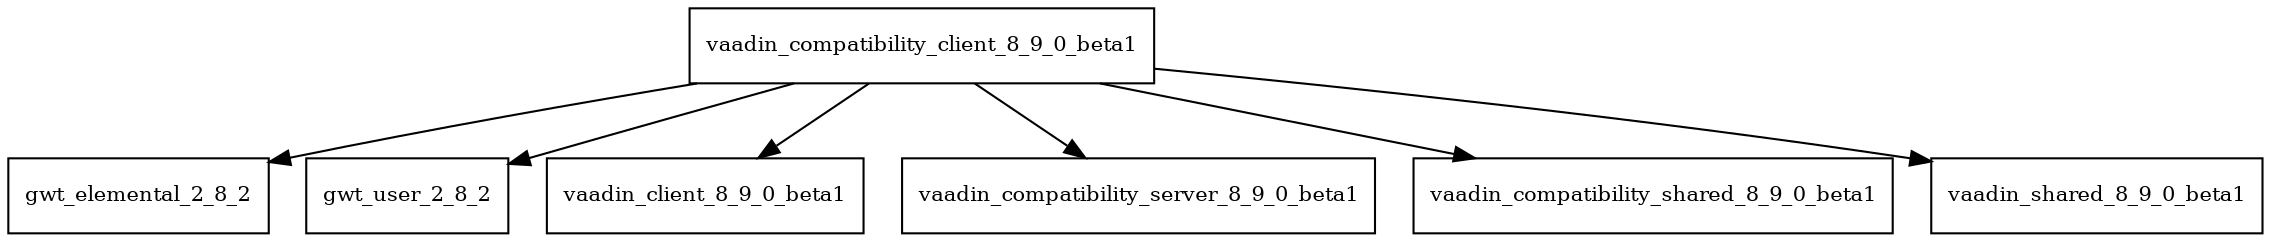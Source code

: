 digraph vaadin_compatibility_client_8_9_0_beta1_dependencies {
  node [shape = box, fontsize=10.0];
  vaadin_compatibility_client_8_9_0_beta1 -> gwt_elemental_2_8_2;
  vaadin_compatibility_client_8_9_0_beta1 -> gwt_user_2_8_2;
  vaadin_compatibility_client_8_9_0_beta1 -> vaadin_client_8_9_0_beta1;
  vaadin_compatibility_client_8_9_0_beta1 -> vaadin_compatibility_server_8_9_0_beta1;
  vaadin_compatibility_client_8_9_0_beta1 -> vaadin_compatibility_shared_8_9_0_beta1;
  vaadin_compatibility_client_8_9_0_beta1 -> vaadin_shared_8_9_0_beta1;
}
